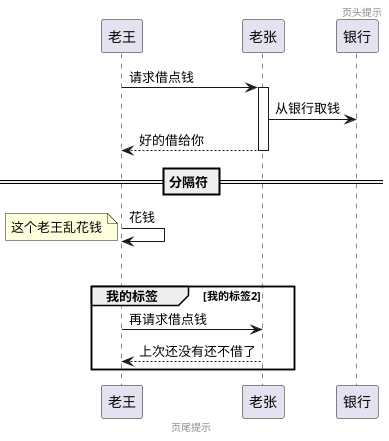 @startuml
skinparam responseMessageBelowArrow true
header 页头提示
footer 页尾提示
老王 -> 老张: 请求借点钱
activate 老张
老张 -> 银行 : 从银行取钱
return 好的借给你
== 分隔符 ==
老王 -> 老王: 花钱
||30||
note left: 这个老王乱花钱
group 我的标签[我的标签2]
老王 -> 老张: 再请求借点钱
老张 --> 老王: 上次还没有还不借了
end
@enduml